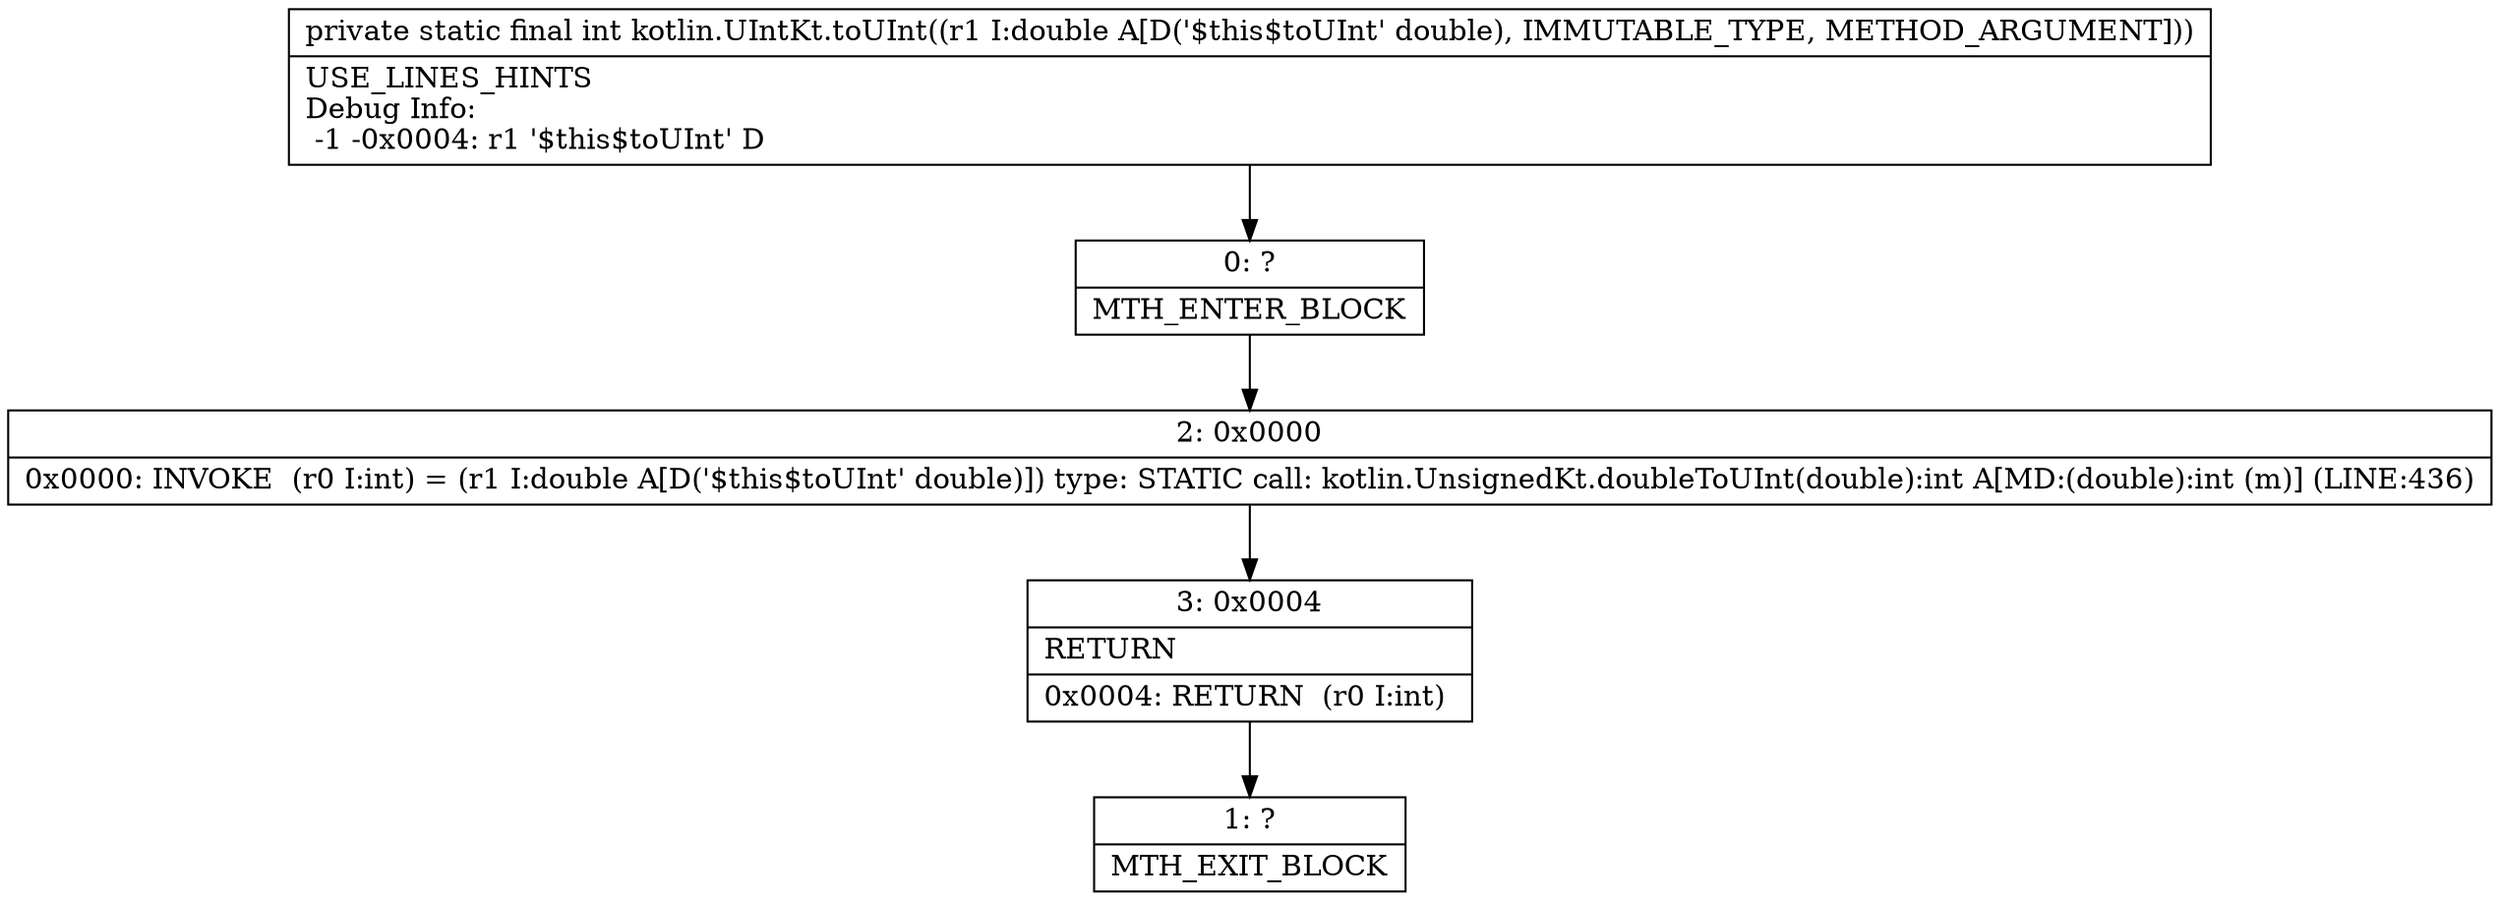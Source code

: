 digraph "CFG forkotlin.UIntKt.toUInt(D)I" {
Node_0 [shape=record,label="{0\:\ ?|MTH_ENTER_BLOCK\l}"];
Node_2 [shape=record,label="{2\:\ 0x0000|0x0000: INVOKE  (r0 I:int) = (r1 I:double A[D('$this$toUInt' double)]) type: STATIC call: kotlin.UnsignedKt.doubleToUInt(double):int A[MD:(double):int (m)] (LINE:436)\l}"];
Node_3 [shape=record,label="{3\:\ 0x0004|RETURN\l|0x0004: RETURN  (r0 I:int) \l}"];
Node_1 [shape=record,label="{1\:\ ?|MTH_EXIT_BLOCK\l}"];
MethodNode[shape=record,label="{private static final int kotlin.UIntKt.toUInt((r1 I:double A[D('$this$toUInt' double), IMMUTABLE_TYPE, METHOD_ARGUMENT]))  | USE_LINES_HINTS\lDebug Info:\l  \-1 \-0x0004: r1 '$this$toUInt' D\l}"];
MethodNode -> Node_0;Node_0 -> Node_2;
Node_2 -> Node_3;
Node_3 -> Node_1;
}

